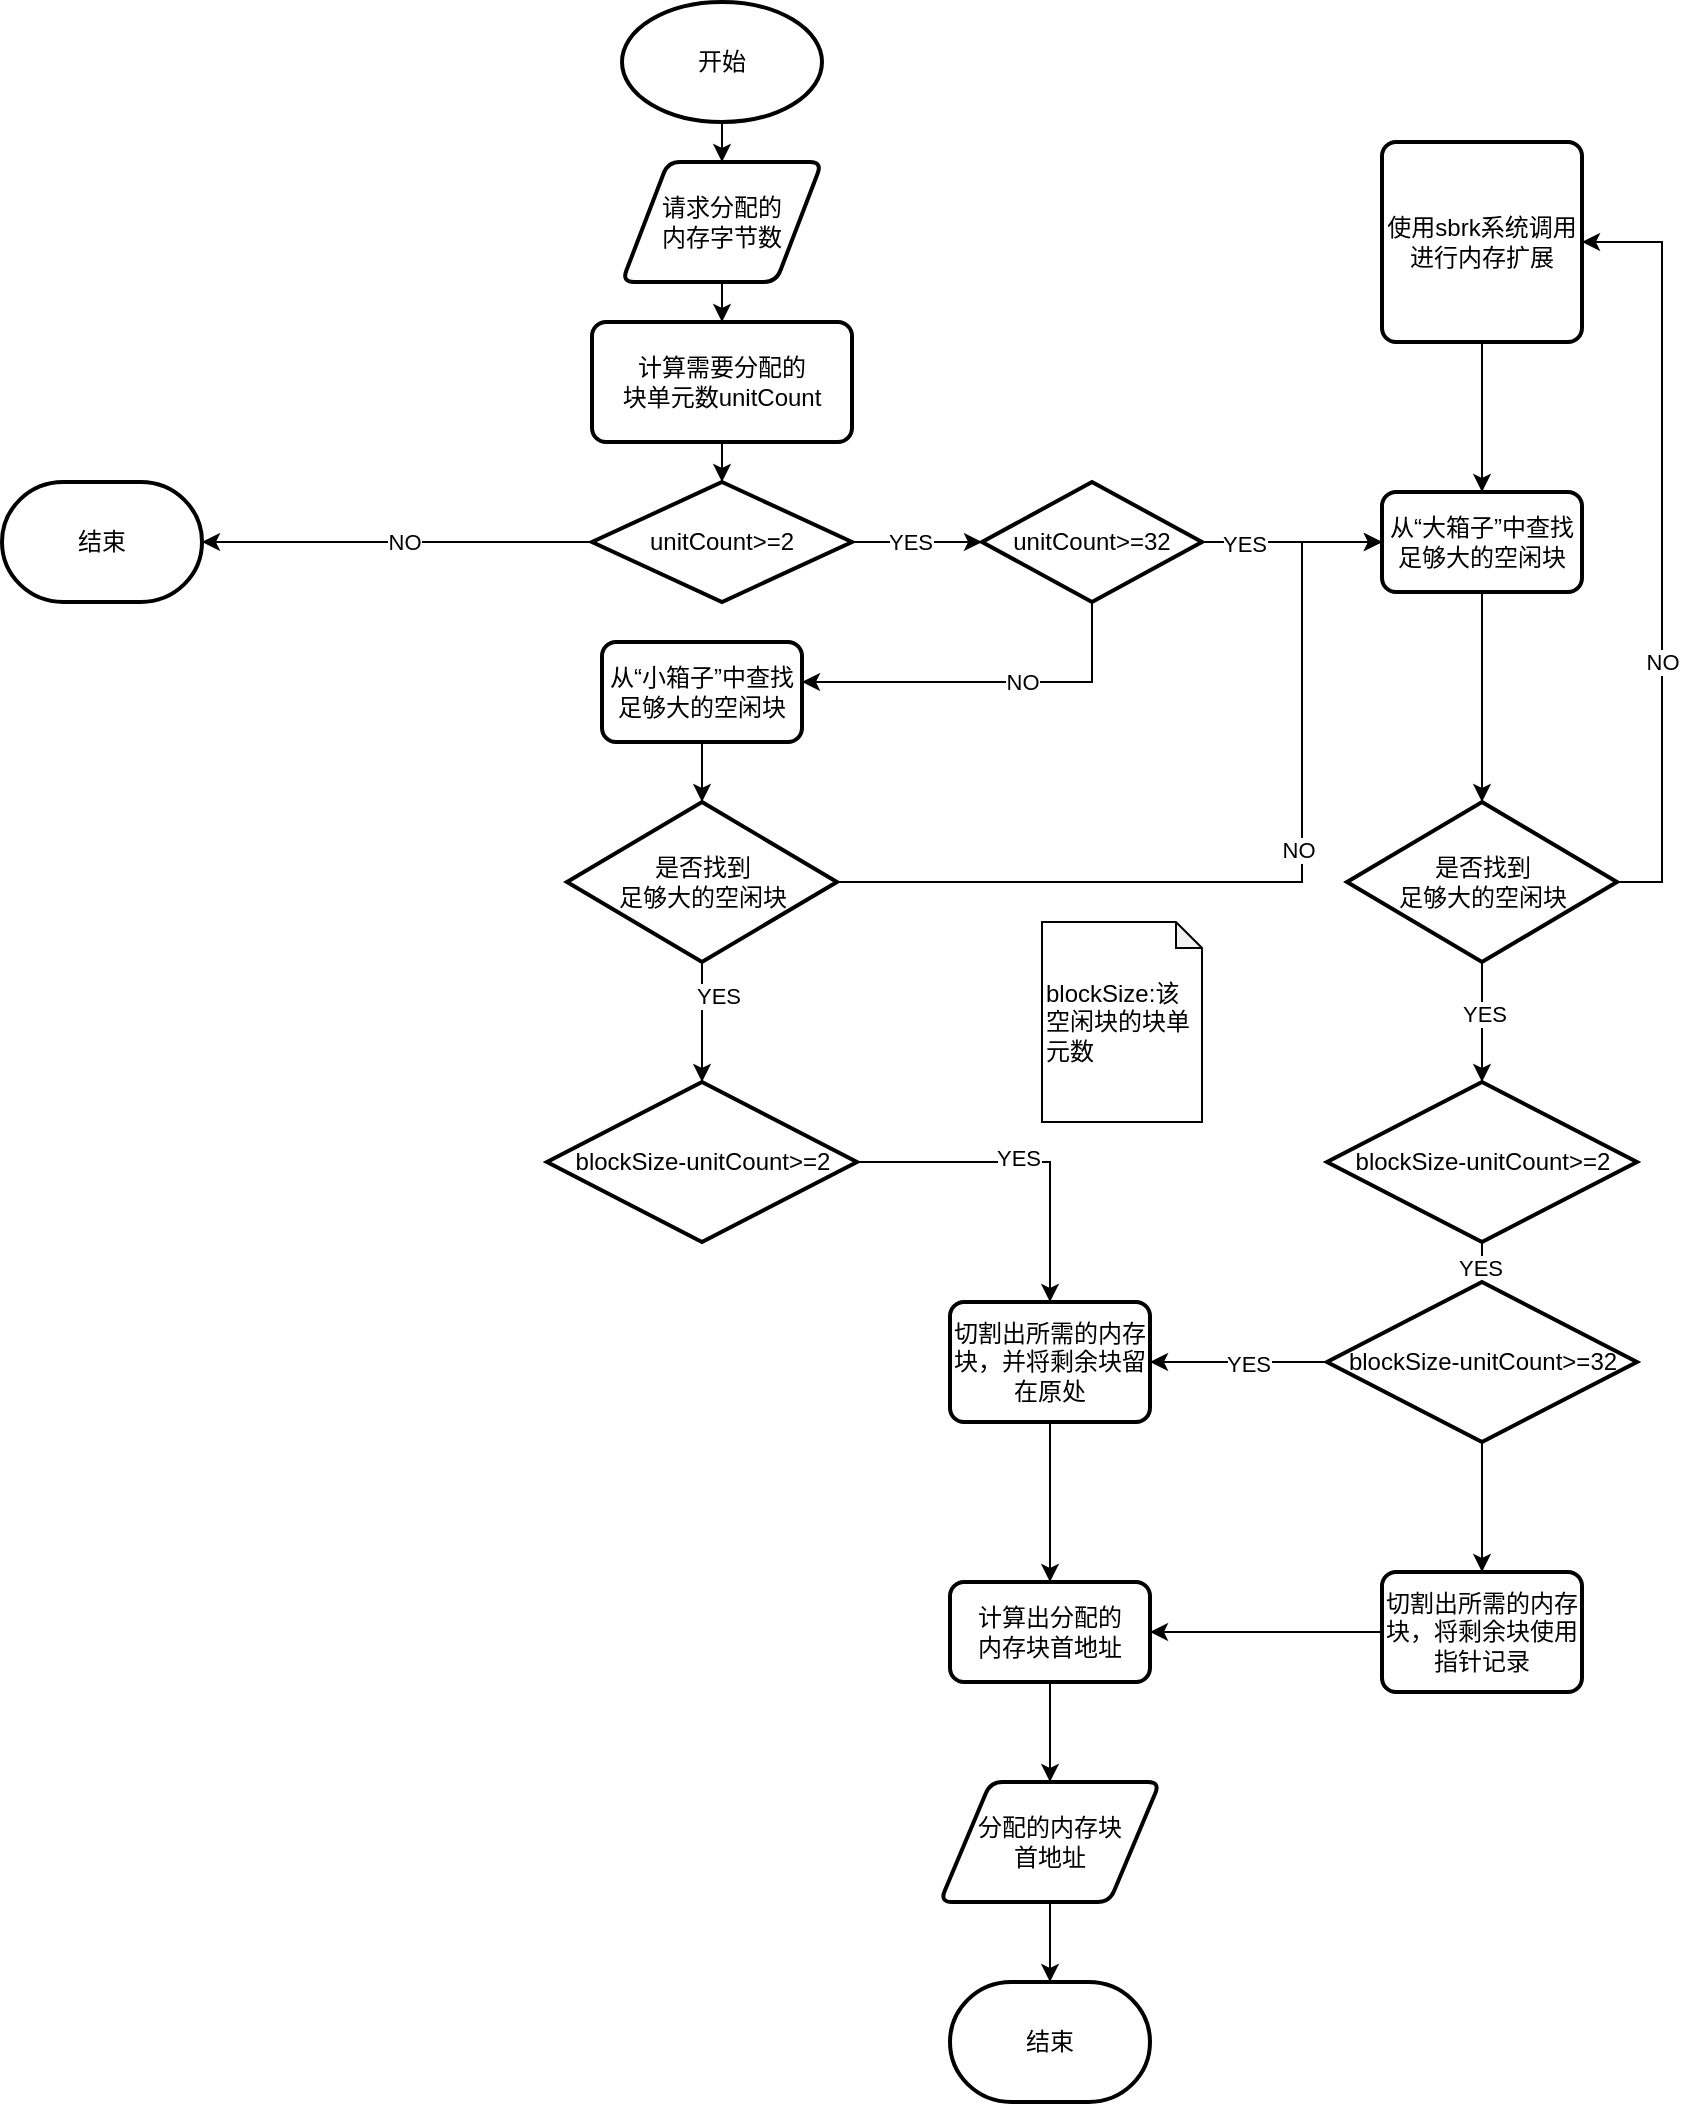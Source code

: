 <mxfile version="24.4.9" type="github">
  <diagram name="第 1 页" id="KBzkmNaprSQ22o6Iw5d_">
    <mxGraphModel dx="2316" dy="813" grid="1" gridSize="10" guides="1" tooltips="1" connect="1" arrows="1" fold="1" page="1" pageScale="1" pageWidth="827" pageHeight="1169" math="0" shadow="0">
      <root>
        <mxCell id="0" />
        <mxCell id="1" parent="0" />
        <mxCell id="SweMw8r8FoqerKrVZxJ0-20" style="edgeStyle=orthogonalEdgeStyle;rounded=0;orthogonalLoop=1;jettySize=auto;html=1;" edge="1" parent="1" source="SweMw8r8FoqerKrVZxJ0-1" target="SweMw8r8FoqerKrVZxJ0-19">
          <mxGeometry relative="1" as="geometry" />
        </mxCell>
        <mxCell id="SweMw8r8FoqerKrVZxJ0-97" value="YES" style="edgeLabel;html=1;align=center;verticalAlign=middle;resizable=0;points=[];" vertex="1" connectable="0" parent="SweMw8r8FoqerKrVZxJ0-20">
          <mxGeometry x="-0.122" relative="1" as="geometry">
            <mxPoint as="offset" />
          </mxGeometry>
        </mxCell>
        <mxCell id="SweMw8r8FoqerKrVZxJ0-98" style="edgeStyle=orthogonalEdgeStyle;rounded=0;orthogonalLoop=1;jettySize=auto;html=1;" edge="1" parent="1" source="SweMw8r8FoqerKrVZxJ0-1" target="SweMw8r8FoqerKrVZxJ0-8">
          <mxGeometry relative="1" as="geometry" />
        </mxCell>
        <mxCell id="SweMw8r8FoqerKrVZxJ0-99" value="NO" style="edgeLabel;html=1;align=center;verticalAlign=middle;resizable=0;points=[];" vertex="1" connectable="0" parent="SweMw8r8FoqerKrVZxJ0-98">
          <mxGeometry x="-0.032" relative="1" as="geometry">
            <mxPoint as="offset" />
          </mxGeometry>
        </mxCell>
        <mxCell id="SweMw8r8FoqerKrVZxJ0-1" value="unitCount&amp;gt;=2" style="strokeWidth=2;html=1;shape=mxgraph.flowchart.decision;whiteSpace=wrap;" vertex="1" parent="1">
          <mxGeometry x="185" y="300" width="130" height="60" as="geometry" />
        </mxCell>
        <mxCell id="SweMw8r8FoqerKrVZxJ0-7" style="edgeStyle=orthogonalEdgeStyle;rounded=0;orthogonalLoop=1;jettySize=auto;html=1;" edge="1" parent="1" source="SweMw8r8FoqerKrVZxJ0-4" target="SweMw8r8FoqerKrVZxJ0-6">
          <mxGeometry relative="1" as="geometry" />
        </mxCell>
        <mxCell id="SweMw8r8FoqerKrVZxJ0-4" value="开始" style="strokeWidth=2;html=1;shape=mxgraph.flowchart.start_1;whiteSpace=wrap;" vertex="1" parent="1">
          <mxGeometry x="200" y="60" width="100" height="60" as="geometry" />
        </mxCell>
        <mxCell id="SweMw8r8FoqerKrVZxJ0-15" style="edgeStyle=orthogonalEdgeStyle;rounded=0;orthogonalLoop=1;jettySize=auto;html=1;" edge="1" parent="1" source="SweMw8r8FoqerKrVZxJ0-5" target="SweMw8r8FoqerKrVZxJ0-1">
          <mxGeometry relative="1" as="geometry" />
        </mxCell>
        <mxCell id="SweMw8r8FoqerKrVZxJ0-5" value="计算需要分配的&lt;div&gt;块单元数unitCount&lt;/div&gt;" style="rounded=1;whiteSpace=wrap;html=1;absoluteArcSize=1;arcSize=14;strokeWidth=2;" vertex="1" parent="1">
          <mxGeometry x="185" y="220" width="130" height="60" as="geometry" />
        </mxCell>
        <mxCell id="SweMw8r8FoqerKrVZxJ0-29" style="edgeStyle=orthogonalEdgeStyle;rounded=0;orthogonalLoop=1;jettySize=auto;html=1;" edge="1" parent="1" source="SweMw8r8FoqerKrVZxJ0-6" target="SweMw8r8FoqerKrVZxJ0-5">
          <mxGeometry relative="1" as="geometry" />
        </mxCell>
        <mxCell id="SweMw8r8FoqerKrVZxJ0-6" value="请求分配的&lt;div&gt;内存字节数&lt;/div&gt;" style="shape=parallelogram;html=1;strokeWidth=2;perimeter=parallelogramPerimeter;whiteSpace=wrap;rounded=1;arcSize=12;size=0.23;" vertex="1" parent="1">
          <mxGeometry x="200" y="140" width="100" height="60" as="geometry" />
        </mxCell>
        <mxCell id="SweMw8r8FoqerKrVZxJ0-8" value="结束" style="strokeWidth=2;html=1;shape=mxgraph.flowchart.terminator;whiteSpace=wrap;" vertex="1" parent="1">
          <mxGeometry x="-110" y="300" width="100" height="60" as="geometry" />
        </mxCell>
        <mxCell id="SweMw8r8FoqerKrVZxJ0-94" style="edgeStyle=orthogonalEdgeStyle;rounded=0;orthogonalLoop=1;jettySize=auto;html=1;" edge="1" parent="1" source="SweMw8r8FoqerKrVZxJ0-14" target="SweMw8r8FoqerKrVZxJ0-93">
          <mxGeometry relative="1" as="geometry" />
        </mxCell>
        <mxCell id="SweMw8r8FoqerKrVZxJ0-14" value="分配的内存块&lt;div&gt;首地址&lt;/div&gt;" style="shape=parallelogram;html=1;strokeWidth=2;perimeter=parallelogramPerimeter;whiteSpace=wrap;rounded=1;arcSize=12;size=0.23;" vertex="1" parent="1">
          <mxGeometry x="359" y="950" width="110" height="60" as="geometry" />
        </mxCell>
        <mxCell id="SweMw8r8FoqerKrVZxJ0-75" style="edgeStyle=orthogonalEdgeStyle;rounded=0;orthogonalLoop=1;jettySize=auto;html=1;" edge="1" parent="1" source="SweMw8r8FoqerKrVZxJ0-19" target="SweMw8r8FoqerKrVZxJ0-21">
          <mxGeometry relative="1" as="geometry" />
        </mxCell>
        <mxCell id="SweMw8r8FoqerKrVZxJ0-96" value="YES" style="edgeLabel;html=1;align=center;verticalAlign=middle;resizable=0;points=[];" vertex="1" connectable="0" parent="SweMw8r8FoqerKrVZxJ0-75">
          <mxGeometry x="-0.557" y="-1" relative="1" as="geometry">
            <mxPoint x="1" as="offset" />
          </mxGeometry>
        </mxCell>
        <mxCell id="SweMw8r8FoqerKrVZxJ0-78" style="edgeStyle=orthogonalEdgeStyle;rounded=0;orthogonalLoop=1;jettySize=auto;html=1;" edge="1" parent="1" source="SweMw8r8FoqerKrVZxJ0-19" target="SweMw8r8FoqerKrVZxJ0-41">
          <mxGeometry relative="1" as="geometry">
            <Array as="points">
              <mxPoint x="435" y="400" />
            </Array>
          </mxGeometry>
        </mxCell>
        <mxCell id="SweMw8r8FoqerKrVZxJ0-79" value="NO" style="edgeLabel;html=1;align=center;verticalAlign=middle;resizable=0;points=[];" vertex="1" connectable="0" parent="SweMw8r8FoqerKrVZxJ0-78">
          <mxGeometry x="-0.199" y="4" relative="1" as="geometry">
            <mxPoint x="-1" y="-4" as="offset" />
          </mxGeometry>
        </mxCell>
        <mxCell id="SweMw8r8FoqerKrVZxJ0-19" value="unitCount&amp;gt;=32" style="strokeWidth=2;html=1;shape=mxgraph.flowchart.decision;whiteSpace=wrap;" vertex="1" parent="1">
          <mxGeometry x="380" y="300" width="110" height="60" as="geometry" />
        </mxCell>
        <mxCell id="SweMw8r8FoqerKrVZxJ0-76" style="edgeStyle=orthogonalEdgeStyle;rounded=0;orthogonalLoop=1;jettySize=auto;html=1;" edge="1" parent="1" source="SweMw8r8FoqerKrVZxJ0-21" target="SweMw8r8FoqerKrVZxJ0-24">
          <mxGeometry relative="1" as="geometry" />
        </mxCell>
        <mxCell id="SweMw8r8FoqerKrVZxJ0-21" value="从“大箱子”中查找足够大的空闲块" style="rounded=1;whiteSpace=wrap;html=1;absoluteArcSize=1;arcSize=14;strokeWidth=2;" vertex="1" parent="1">
          <mxGeometry x="580" y="305" width="100" height="50" as="geometry" />
        </mxCell>
        <mxCell id="SweMw8r8FoqerKrVZxJ0-27" style="edgeStyle=orthogonalEdgeStyle;rounded=0;orthogonalLoop=1;jettySize=auto;html=1;" edge="1" parent="1" source="SweMw8r8FoqerKrVZxJ0-24" target="SweMw8r8FoqerKrVZxJ0-26">
          <mxGeometry relative="1" as="geometry">
            <Array as="points">
              <mxPoint x="720" y="500" />
              <mxPoint x="720" y="180" />
            </Array>
          </mxGeometry>
        </mxCell>
        <mxCell id="SweMw8r8FoqerKrVZxJ0-28" value="NO" style="edgeLabel;html=1;align=center;verticalAlign=middle;resizable=0;points=[];" vertex="1" connectable="0" parent="SweMw8r8FoqerKrVZxJ0-27">
          <mxGeometry x="-0.299" y="1" relative="1" as="geometry">
            <mxPoint x="1" y="1" as="offset" />
          </mxGeometry>
        </mxCell>
        <mxCell id="SweMw8r8FoqerKrVZxJ0-87" style="edgeStyle=orthogonalEdgeStyle;rounded=0;orthogonalLoop=1;jettySize=auto;html=1;" edge="1" parent="1" source="SweMw8r8FoqerKrVZxJ0-24" target="SweMw8r8FoqerKrVZxJ0-32">
          <mxGeometry relative="1" as="geometry" />
        </mxCell>
        <mxCell id="SweMw8r8FoqerKrVZxJ0-88" value="YES" style="edgeLabel;html=1;align=center;verticalAlign=middle;resizable=0;points=[];" vertex="1" connectable="0" parent="SweMw8r8FoqerKrVZxJ0-87">
          <mxGeometry x="-0.148" y="1" relative="1" as="geometry">
            <mxPoint as="offset" />
          </mxGeometry>
        </mxCell>
        <mxCell id="SweMw8r8FoqerKrVZxJ0-24" value="是否找到&lt;div&gt;足够大的空闲块&lt;/div&gt;" style="strokeWidth=2;html=1;shape=mxgraph.flowchart.decision;whiteSpace=wrap;" vertex="1" parent="1">
          <mxGeometry x="562.5" y="460" width="135" height="80" as="geometry" />
        </mxCell>
        <mxCell id="SweMw8r8FoqerKrVZxJ0-77" style="edgeStyle=orthogonalEdgeStyle;rounded=0;orthogonalLoop=1;jettySize=auto;html=1;" edge="1" parent="1" source="SweMw8r8FoqerKrVZxJ0-26" target="SweMw8r8FoqerKrVZxJ0-21">
          <mxGeometry relative="1" as="geometry">
            <Array as="points">
              <mxPoint x="630" y="270" />
            </Array>
          </mxGeometry>
        </mxCell>
        <mxCell id="SweMw8r8FoqerKrVZxJ0-26" value="使用sbrk系统调用进行内存扩展" style="rounded=1;whiteSpace=wrap;html=1;absoluteArcSize=1;arcSize=14;strokeWidth=2;" vertex="1" parent="1">
          <mxGeometry x="580" y="130" width="100" height="100" as="geometry" />
        </mxCell>
        <mxCell id="SweMw8r8FoqerKrVZxJ0-64" style="edgeStyle=orthogonalEdgeStyle;rounded=0;orthogonalLoop=1;jettySize=auto;html=1;" edge="1" parent="1" source="SweMw8r8FoqerKrVZxJ0-32" target="SweMw8r8FoqerKrVZxJ0-63">
          <mxGeometry relative="1" as="geometry" />
        </mxCell>
        <mxCell id="SweMw8r8FoqerKrVZxJ0-65" value="YES" style="edgeLabel;html=1;align=center;verticalAlign=middle;resizable=0;points=[];" vertex="1" connectable="0" parent="SweMw8r8FoqerKrVZxJ0-64">
          <mxGeometry x="-0.08" y="1" relative="1" as="geometry">
            <mxPoint as="offset" />
          </mxGeometry>
        </mxCell>
        <mxCell id="SweMw8r8FoqerKrVZxJ0-32" value="blockSize-unitCount&amp;gt;=2" style="strokeWidth=2;html=1;shape=mxgraph.flowchart.decision;whiteSpace=wrap;" vertex="1" parent="1">
          <mxGeometry x="552.5" y="600" width="155" height="80" as="geometry" />
        </mxCell>
        <mxCell id="SweMw8r8FoqerKrVZxJ0-34" value="blockSize:该空闲块的块单元数" style="shape=note;whiteSpace=wrap;html=1;backgroundOutline=1;darkOpacity=0.05;size=13;align=left;" vertex="1" parent="1">
          <mxGeometry x="410" y="520" width="80" height="100" as="geometry" />
        </mxCell>
        <mxCell id="SweMw8r8FoqerKrVZxJ0-57" style="edgeStyle=orthogonalEdgeStyle;rounded=0;orthogonalLoop=1;jettySize=auto;html=1;" edge="1" parent="1" source="SweMw8r8FoqerKrVZxJ0-39" target="SweMw8r8FoqerKrVZxJ0-55">
          <mxGeometry relative="1" as="geometry" />
        </mxCell>
        <mxCell id="SweMw8r8FoqerKrVZxJ0-39" value="切割出所需的内存块，并将剩余块留在原处" style="rounded=1;whiteSpace=wrap;html=1;absoluteArcSize=1;arcSize=14;strokeWidth=2;" vertex="1" parent="1">
          <mxGeometry x="364" y="710" width="100" height="60" as="geometry" />
        </mxCell>
        <mxCell id="SweMw8r8FoqerKrVZxJ0-82" style="edgeStyle=orthogonalEdgeStyle;rounded=0;orthogonalLoop=1;jettySize=auto;html=1;" edge="1" parent="1" source="SweMw8r8FoqerKrVZxJ0-43" target="SweMw8r8FoqerKrVZxJ0-51">
          <mxGeometry relative="1" as="geometry" />
        </mxCell>
        <mxCell id="SweMw8r8FoqerKrVZxJ0-84" value="YES" style="edgeLabel;html=1;align=center;verticalAlign=middle;resizable=0;points=[];" vertex="1" connectable="0" parent="SweMw8r8FoqerKrVZxJ0-82">
          <mxGeometry x="-0.299" y="4" relative="1" as="geometry">
            <mxPoint x="4" y="-4" as="offset" />
          </mxGeometry>
        </mxCell>
        <mxCell id="SweMw8r8FoqerKrVZxJ0-85" style="edgeStyle=orthogonalEdgeStyle;rounded=0;orthogonalLoop=1;jettySize=auto;html=1;" edge="1" parent="1" source="SweMw8r8FoqerKrVZxJ0-43" target="SweMw8r8FoqerKrVZxJ0-21">
          <mxGeometry relative="1" as="geometry">
            <mxPoint x="330" y="600" as="sourcePoint" />
            <Array as="points">
              <mxPoint x="540" y="500" />
              <mxPoint x="540" y="330" />
            </Array>
          </mxGeometry>
        </mxCell>
        <mxCell id="SweMw8r8FoqerKrVZxJ0-86" value="NO" style="edgeLabel;html=1;align=center;verticalAlign=middle;resizable=0;points=[];" vertex="1" connectable="0" parent="SweMw8r8FoqerKrVZxJ0-85">
          <mxGeometry x="0.122" y="2" relative="1" as="geometry">
            <mxPoint y="-1" as="offset" />
          </mxGeometry>
        </mxCell>
        <mxCell id="SweMw8r8FoqerKrVZxJ0-43" value="是否找到&lt;div&gt;足够大的空闲块&lt;/div&gt;" style="strokeWidth=2;html=1;shape=mxgraph.flowchart.decision;whiteSpace=wrap;" vertex="1" parent="1">
          <mxGeometry x="172.5" y="460" width="135" height="80" as="geometry" />
        </mxCell>
        <mxCell id="SweMw8r8FoqerKrVZxJ0-52" style="edgeStyle=orthogonalEdgeStyle;rounded=0;orthogonalLoop=1;jettySize=auto;html=1;" edge="1" parent="1" source="SweMw8r8FoqerKrVZxJ0-51" target="SweMw8r8FoqerKrVZxJ0-39">
          <mxGeometry relative="1" as="geometry" />
        </mxCell>
        <mxCell id="SweMw8r8FoqerKrVZxJ0-53" value="YES" style="edgeLabel;html=1;align=center;verticalAlign=middle;resizable=0;points=[];" vertex="1" connectable="0" parent="SweMw8r8FoqerKrVZxJ0-52">
          <mxGeometry x="-0.04" y="2" relative="1" as="geometry">
            <mxPoint as="offset" />
          </mxGeometry>
        </mxCell>
        <mxCell id="SweMw8r8FoqerKrVZxJ0-51" value="blockSize-unitCount&amp;gt;=2" style="strokeWidth=2;html=1;shape=mxgraph.flowchart.decision;whiteSpace=wrap;" vertex="1" parent="1">
          <mxGeometry x="162.5" y="600" width="155" height="80" as="geometry" />
        </mxCell>
        <mxCell id="SweMw8r8FoqerKrVZxJ0-56" style="edgeStyle=orthogonalEdgeStyle;rounded=0;orthogonalLoop=1;jettySize=auto;html=1;" edge="1" parent="1" source="SweMw8r8FoqerKrVZxJ0-55" target="SweMw8r8FoqerKrVZxJ0-14">
          <mxGeometry relative="1" as="geometry" />
        </mxCell>
        <mxCell id="SweMw8r8FoqerKrVZxJ0-55" value="计算出分配的&lt;div&gt;&lt;span style=&quot;background-color: initial;&quot;&gt;内存块&lt;/span&gt;&lt;span style=&quot;background-color: initial;&quot;&gt;首地址&lt;/span&gt;&lt;/div&gt;" style="rounded=1;whiteSpace=wrap;html=1;absoluteArcSize=1;arcSize=14;strokeWidth=2;" vertex="1" parent="1">
          <mxGeometry x="364" y="850" width="100" height="50" as="geometry" />
        </mxCell>
        <mxCell id="SweMw8r8FoqerKrVZxJ0-91" style="edgeStyle=orthogonalEdgeStyle;rounded=0;orthogonalLoop=1;jettySize=auto;html=1;" edge="1" parent="1" source="SweMw8r8FoqerKrVZxJ0-63" target="SweMw8r8FoqerKrVZxJ0-68">
          <mxGeometry relative="1" as="geometry" />
        </mxCell>
        <mxCell id="SweMw8r8FoqerKrVZxJ0-100" style="edgeStyle=orthogonalEdgeStyle;rounded=0;orthogonalLoop=1;jettySize=auto;html=1;" edge="1" parent="1" source="SweMw8r8FoqerKrVZxJ0-63" target="SweMw8r8FoqerKrVZxJ0-39">
          <mxGeometry relative="1" as="geometry">
            <Array as="points">
              <mxPoint x="490" y="740" />
              <mxPoint x="490" y="740" />
            </Array>
          </mxGeometry>
        </mxCell>
        <mxCell id="SweMw8r8FoqerKrVZxJ0-102" value="YES" style="edgeLabel;html=1;align=center;verticalAlign=middle;resizable=0;points=[];" vertex="1" connectable="0" parent="SweMw8r8FoqerKrVZxJ0-100">
          <mxGeometry x="-0.115" y="1" relative="1" as="geometry">
            <mxPoint x="-1" as="offset" />
          </mxGeometry>
        </mxCell>
        <mxCell id="SweMw8r8FoqerKrVZxJ0-63" value="blockSize-unitCount&amp;gt;=32" style="strokeWidth=2;html=1;shape=mxgraph.flowchart.decision;whiteSpace=wrap;" vertex="1" parent="1">
          <mxGeometry x="552.5" y="700" width="155" height="80" as="geometry" />
        </mxCell>
        <mxCell id="SweMw8r8FoqerKrVZxJ0-92" style="edgeStyle=orthogonalEdgeStyle;rounded=0;orthogonalLoop=1;jettySize=auto;html=1;" edge="1" parent="1" source="SweMw8r8FoqerKrVZxJ0-68" target="SweMw8r8FoqerKrVZxJ0-55">
          <mxGeometry relative="1" as="geometry" />
        </mxCell>
        <mxCell id="SweMw8r8FoqerKrVZxJ0-68" value="切割出所需的内存块，将剩余块使用指针记录" style="rounded=1;whiteSpace=wrap;html=1;absoluteArcSize=1;arcSize=14;strokeWidth=2;" vertex="1" parent="1">
          <mxGeometry x="580" y="845" width="100" height="60" as="geometry" />
        </mxCell>
        <mxCell id="SweMw8r8FoqerKrVZxJ0-95" style="edgeStyle=orthogonalEdgeStyle;rounded=0;orthogonalLoop=1;jettySize=auto;html=1;" edge="1" parent="1" source="SweMw8r8FoqerKrVZxJ0-41" target="SweMw8r8FoqerKrVZxJ0-43">
          <mxGeometry relative="1" as="geometry" />
        </mxCell>
        <mxCell id="SweMw8r8FoqerKrVZxJ0-41" value="从“小箱子”中查找足够大的空闲块" style="rounded=1;whiteSpace=wrap;html=1;absoluteArcSize=1;arcSize=14;strokeWidth=2;" vertex="1" parent="1">
          <mxGeometry x="190" y="380" width="100" height="50" as="geometry" />
        </mxCell>
        <mxCell id="SweMw8r8FoqerKrVZxJ0-93" value="结束" style="strokeWidth=2;html=1;shape=mxgraph.flowchart.terminator;whiteSpace=wrap;" vertex="1" parent="1">
          <mxGeometry x="364" y="1050" width="100" height="60" as="geometry" />
        </mxCell>
      </root>
    </mxGraphModel>
  </diagram>
</mxfile>
